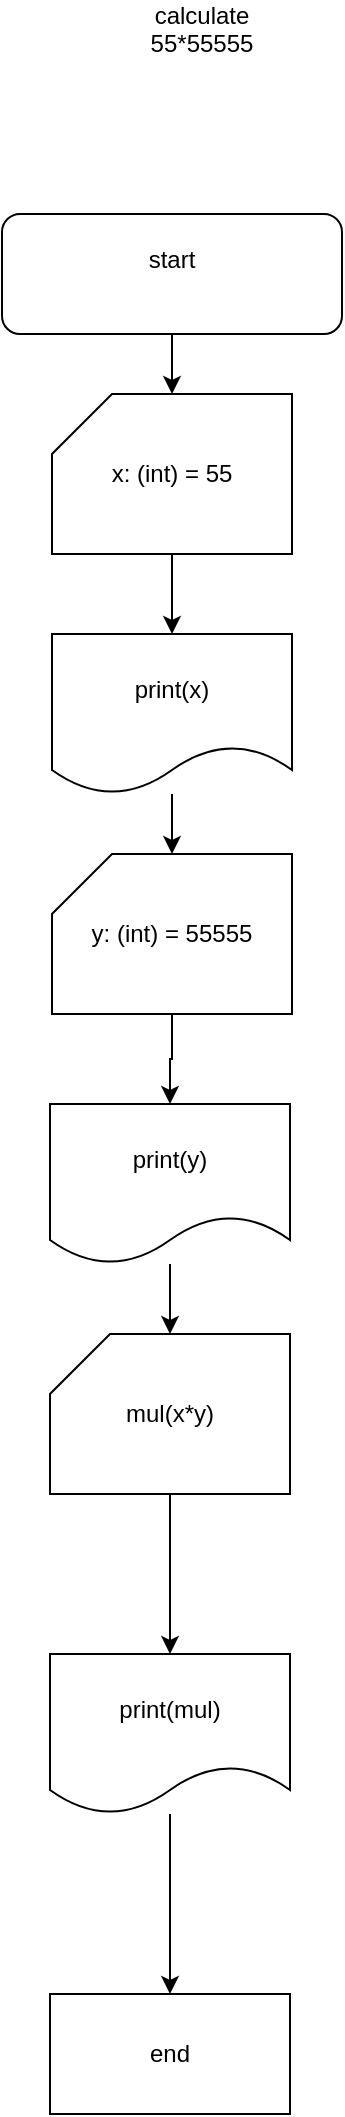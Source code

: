 <mxfile version="24.6.4" type="device">
  <diagram id="9eF06tDySmSrEnwJd4Oo" name="Page-1">
    <mxGraphModel dx="2074" dy="1098" grid="1" gridSize="10" guides="1" tooltips="1" connect="1" arrows="1" fold="1" page="1" pageScale="1" pageWidth="827" pageHeight="1169" math="0" shadow="0">
      <root>
        <mxCell id="0" />
        <mxCell id="1" parent="0" />
        <mxCell id="9uoFucoCzwH20X6F0iPq-21" value="" style="edgeStyle=orthogonalEdgeStyle;rounded=0;orthogonalLoop=1;jettySize=auto;html=1;" edge="1" parent="1" source="9uoFucoCzwH20X6F0iPq-1" target="9uoFucoCzwH20X6F0iPq-13">
          <mxGeometry relative="1" as="geometry" />
        </mxCell>
        <mxCell id="9uoFucoCzwH20X6F0iPq-1" value="start&lt;div&gt;&lt;br&gt;&lt;/div&gt;" style="rounded=1;whiteSpace=wrap;html=1;" vertex="1" parent="1">
          <mxGeometry x="330" y="140" width="170" height="60" as="geometry" />
        </mxCell>
        <mxCell id="9uoFucoCzwH20X6F0iPq-22" value="" style="edgeStyle=orthogonalEdgeStyle;rounded=0;orthogonalLoop=1;jettySize=auto;html=1;" edge="1" parent="1" source="9uoFucoCzwH20X6F0iPq-13" target="9uoFucoCzwH20X6F0iPq-17">
          <mxGeometry relative="1" as="geometry" />
        </mxCell>
        <mxCell id="9uoFucoCzwH20X6F0iPq-13" value="x: (int) = 55" style="shape=card;whiteSpace=wrap;html=1;" vertex="1" parent="1">
          <mxGeometry x="355" y="230" width="120" height="80" as="geometry" />
        </mxCell>
        <mxCell id="9uoFucoCzwH20X6F0iPq-15" value="calculate 55*55555&lt;div&gt;&lt;br&gt;&lt;/div&gt;" style="text;html=1;align=center;verticalAlign=middle;whiteSpace=wrap;rounded=0;" vertex="1" parent="1">
          <mxGeometry x="400" y="40" width="60" height="30" as="geometry" />
        </mxCell>
        <mxCell id="9uoFucoCzwH20X6F0iPq-24" value="" style="edgeStyle=orthogonalEdgeStyle;rounded=0;orthogonalLoop=1;jettySize=auto;html=1;" edge="1" parent="1" source="9uoFucoCzwH20X6F0iPq-16" target="9uoFucoCzwH20X6F0iPq-18">
          <mxGeometry relative="1" as="geometry" />
        </mxCell>
        <mxCell id="9uoFucoCzwH20X6F0iPq-16" value="y: (int) = 55555" style="shape=card;whiteSpace=wrap;html=1;" vertex="1" parent="1">
          <mxGeometry x="355" y="460" width="120" height="80" as="geometry" />
        </mxCell>
        <mxCell id="9uoFucoCzwH20X6F0iPq-23" value="" style="edgeStyle=orthogonalEdgeStyle;rounded=0;orthogonalLoop=1;jettySize=auto;html=1;" edge="1" parent="1" source="9uoFucoCzwH20X6F0iPq-17" target="9uoFucoCzwH20X6F0iPq-16">
          <mxGeometry relative="1" as="geometry" />
        </mxCell>
        <mxCell id="9uoFucoCzwH20X6F0iPq-17" value="print(x)" style="shape=document;whiteSpace=wrap;html=1;boundedLbl=1;" vertex="1" parent="1">
          <mxGeometry x="355" y="350" width="120" height="80" as="geometry" />
        </mxCell>
        <mxCell id="9uoFucoCzwH20X6F0iPq-27" value="" style="edgeStyle=orthogonalEdgeStyle;rounded=0;orthogonalLoop=1;jettySize=auto;html=1;" edge="1" parent="1" source="9uoFucoCzwH20X6F0iPq-18" target="9uoFucoCzwH20X6F0iPq-26">
          <mxGeometry relative="1" as="geometry" />
        </mxCell>
        <mxCell id="9uoFucoCzwH20X6F0iPq-18" value="print(y)" style="shape=document;whiteSpace=wrap;html=1;boundedLbl=1;" vertex="1" parent="1">
          <mxGeometry x="354" y="585" width="120" height="80" as="geometry" />
        </mxCell>
        <mxCell id="9uoFucoCzwH20X6F0iPq-29" value="" style="edgeStyle=orthogonalEdgeStyle;rounded=0;orthogonalLoop=1;jettySize=auto;html=1;" edge="1" parent="1" source="9uoFucoCzwH20X6F0iPq-26" target="9uoFucoCzwH20X6F0iPq-28">
          <mxGeometry relative="1" as="geometry" />
        </mxCell>
        <mxCell id="9uoFucoCzwH20X6F0iPq-26" value="mul(x*y)" style="shape=card;whiteSpace=wrap;html=1;" vertex="1" parent="1">
          <mxGeometry x="354" y="700" width="120" height="80" as="geometry" />
        </mxCell>
        <mxCell id="9uoFucoCzwH20X6F0iPq-31" value="" style="edgeStyle=orthogonalEdgeStyle;rounded=0;orthogonalLoop=1;jettySize=auto;html=1;" edge="1" parent="1" source="9uoFucoCzwH20X6F0iPq-28" target="9uoFucoCzwH20X6F0iPq-30">
          <mxGeometry relative="1" as="geometry" />
        </mxCell>
        <mxCell id="9uoFucoCzwH20X6F0iPq-28" value="print(mul)" style="shape=document;whiteSpace=wrap;html=1;boundedLbl=1;" vertex="1" parent="1">
          <mxGeometry x="354" y="860" width="120" height="80" as="geometry" />
        </mxCell>
        <mxCell id="9uoFucoCzwH20X6F0iPq-30" value="end" style="whiteSpace=wrap;html=1;" vertex="1" parent="1">
          <mxGeometry x="354" y="1030" width="120" height="60" as="geometry" />
        </mxCell>
      </root>
    </mxGraphModel>
  </diagram>
</mxfile>
